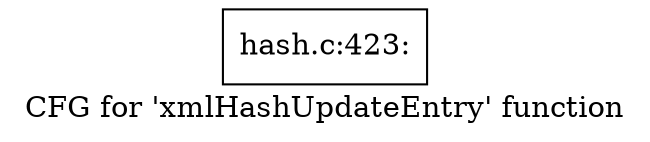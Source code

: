 digraph "CFG for 'xmlHashUpdateEntry' function" {
	label="CFG for 'xmlHashUpdateEntry' function";

	Node0x55c4696af0c0 [shape=record,label="{hash.c:423:}"];
}
